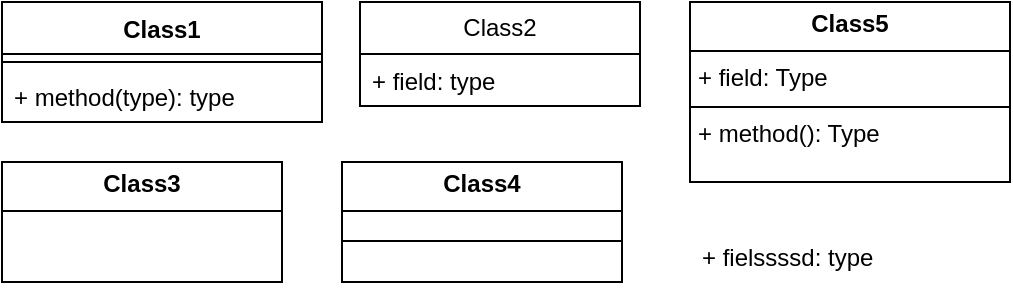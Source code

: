 <mxfile>
    <diagram name="Page-1" id="cDX2HMexk__5PYNhEZq5">
        <mxGraphModel dx="1096" dy="440" grid="1" gridSize="10" guides="1" tooltips="1" connect="1" arrows="1" fold="1" page="1" pageScale="1" pageWidth="850" pageHeight="1100" math="0" shadow="0">
            <root>
                <mxCell id="0"/>
                <mxCell id="1" parent="0"/>
                <mxCell id="TJ2t1H8Ij72jfKowatgZ-1" value="Class1" style="swimlane;fontStyle=1;align=center;verticalAlign=top;childLayout=stackLayout;horizontal=1;startSize=26;horizontalStack=0;resizeParent=1;resizeParentMax=0;resizeLast=0;collapsible=1;marginBottom=0;whiteSpace=wrap;html=1;" parent="1" vertex="1">
                    <mxGeometry x="81" y="60" width="160" height="60" as="geometry"/>
                </mxCell>
                <mxCell id="TJ2t1H8Ij72jfKowatgZ-3" value="" style="line;strokeWidth=1;fillColor=none;align=left;verticalAlign=middle;spacingTop=-1;spacingLeft=3;spacingRight=3;rotatable=0;labelPosition=right;points=[];portConstraint=eastwest;strokeColor=inherit;" parent="TJ2t1H8Ij72jfKowatgZ-1" vertex="1">
                    <mxGeometry y="26" width="160" height="8" as="geometry"/>
                </mxCell>
                <mxCell id="TJ2t1H8Ij72jfKowatgZ-4" value="+ method(type): type" style="text;strokeColor=none;fillColor=none;align=left;verticalAlign=top;spacingLeft=4;spacingRight=4;overflow=hidden;rotatable=0;points=[[0,0.5],[1,0.5]];portConstraint=eastwest;whiteSpace=wrap;html=1;" parent="TJ2t1H8Ij72jfKowatgZ-1" vertex="1">
                    <mxGeometry y="34" width="160" height="26" as="geometry"/>
                </mxCell>
                <mxCell id="TJ2t1H8Ij72jfKowatgZ-5" value="Class2" style="swimlane;fontStyle=0;childLayout=stackLayout;horizontal=1;startSize=26;fillColor=none;horizontalStack=0;resizeParent=1;resizeParentMax=0;resizeLast=0;collapsible=1;marginBottom=0;whiteSpace=wrap;html=1;" parent="1" vertex="1">
                    <mxGeometry x="260" y="60" width="140" height="52" as="geometry"/>
                </mxCell>
                <mxCell id="TJ2t1H8Ij72jfKowatgZ-6" value="+ field: type" style="text;strokeColor=none;fillColor=none;align=left;verticalAlign=top;spacingLeft=4;spacingRight=4;overflow=hidden;rotatable=0;points=[[0,0.5],[1,0.5]];portConstraint=eastwest;whiteSpace=wrap;html=1;" parent="TJ2t1H8Ij72jfKowatgZ-5" vertex="1">
                    <mxGeometry y="26" width="140" height="26" as="geometry"/>
                </mxCell>
                <mxCell id="TJ2t1H8Ij72jfKowatgZ-13" value="&lt;p style=&quot;margin:0px;margin-top:4px;text-align:center;&quot;&gt;&lt;b&gt;Class3&lt;/b&gt;&lt;/p&gt;&lt;hr size=&quot;1&quot; style=&quot;border-style:solid;&quot;&gt;&lt;div style=&quot;height:2px;&quot;&gt;&lt;/div&gt;" style="verticalAlign=top;align=left;overflow=fill;html=1;whiteSpace=wrap;" parent="1" vertex="1">
                    <mxGeometry x="81" y="140" width="140" height="60" as="geometry"/>
                </mxCell>
                <mxCell id="TJ2t1H8Ij72jfKowatgZ-15" value="&lt;p style=&quot;margin:0px;margin-top:4px;text-align:center;&quot;&gt;&lt;b&gt;Class4&lt;/b&gt;&lt;/p&gt;&lt;hr size=&quot;1&quot; style=&quot;border-style:solid;&quot;&gt;&lt;div style=&quot;height:2px;&quot;&gt;&lt;/div&gt;&lt;hr size=&quot;1&quot; style=&quot;border-style:solid;&quot;&gt;&lt;div style=&quot;height:2px;&quot;&gt;&lt;/div&gt;" style="verticalAlign=top;align=left;overflow=fill;html=1;whiteSpace=wrap;" parent="1" vertex="1">
                    <mxGeometry x="251" y="140" width="140" height="60" as="geometry"/>
                </mxCell>
                <mxCell id="TJ2t1H8Ij72jfKowatgZ-16" value="&lt;p style=&quot;margin:0px;margin-top:4px;text-align:center;&quot;&gt;&lt;b&gt;Class5&lt;/b&gt;&lt;/p&gt;&lt;hr size=&quot;1&quot; style=&quot;border-style:solid;&quot;&gt;&lt;p style=&quot;margin:0px;margin-left:4px;&quot;&gt;+ field: Type&lt;/p&gt;&lt;hr size=&quot;1&quot; style=&quot;border-style:solid;&quot;&gt;&lt;p style=&quot;margin:0px;margin-left:4px;&quot;&gt;+ method(): Type&lt;/p&gt;" style="verticalAlign=top;align=left;overflow=fill;html=1;whiteSpace=wrap;" parent="1" vertex="1">
                    <mxGeometry x="425" y="60" width="160" height="90" as="geometry"/>
                </mxCell>
                <mxCell id="TJ2t1H8Ij72jfKowatgZ-2" value="+ fielssssd: type" style="text;strokeColor=none;fillColor=none;align=left;verticalAlign=top;spacingLeft=4;spacingRight=4;overflow=hidden;rotatable=0;points=[[0,0.5],[1,0.5]];portConstraint=eastwest;whiteSpace=wrap;html=1;" parent="1" vertex="1">
                    <mxGeometry x="425" y="174" width="160" height="26" as="geometry"/>
                </mxCell>
            </root>
        </mxGraphModel>
    </diagram>
</mxfile>